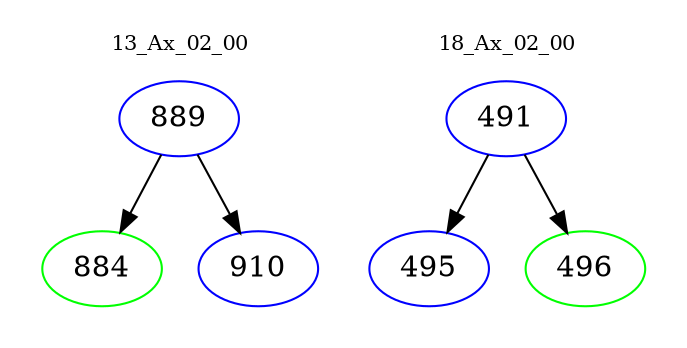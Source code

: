 digraph{
subgraph cluster_0 {
color = white
label = "13_Ax_02_00";
fontsize=10;
T0_889 [label="889", color="blue"]
T0_889 -> T0_884 [color="black"]
T0_884 [label="884", color="green"]
T0_889 -> T0_910 [color="black"]
T0_910 [label="910", color="blue"]
}
subgraph cluster_1 {
color = white
label = "18_Ax_02_00";
fontsize=10;
T1_491 [label="491", color="blue"]
T1_491 -> T1_495 [color="black"]
T1_495 [label="495", color="blue"]
T1_491 -> T1_496 [color="black"]
T1_496 [label="496", color="green"]
}
}
